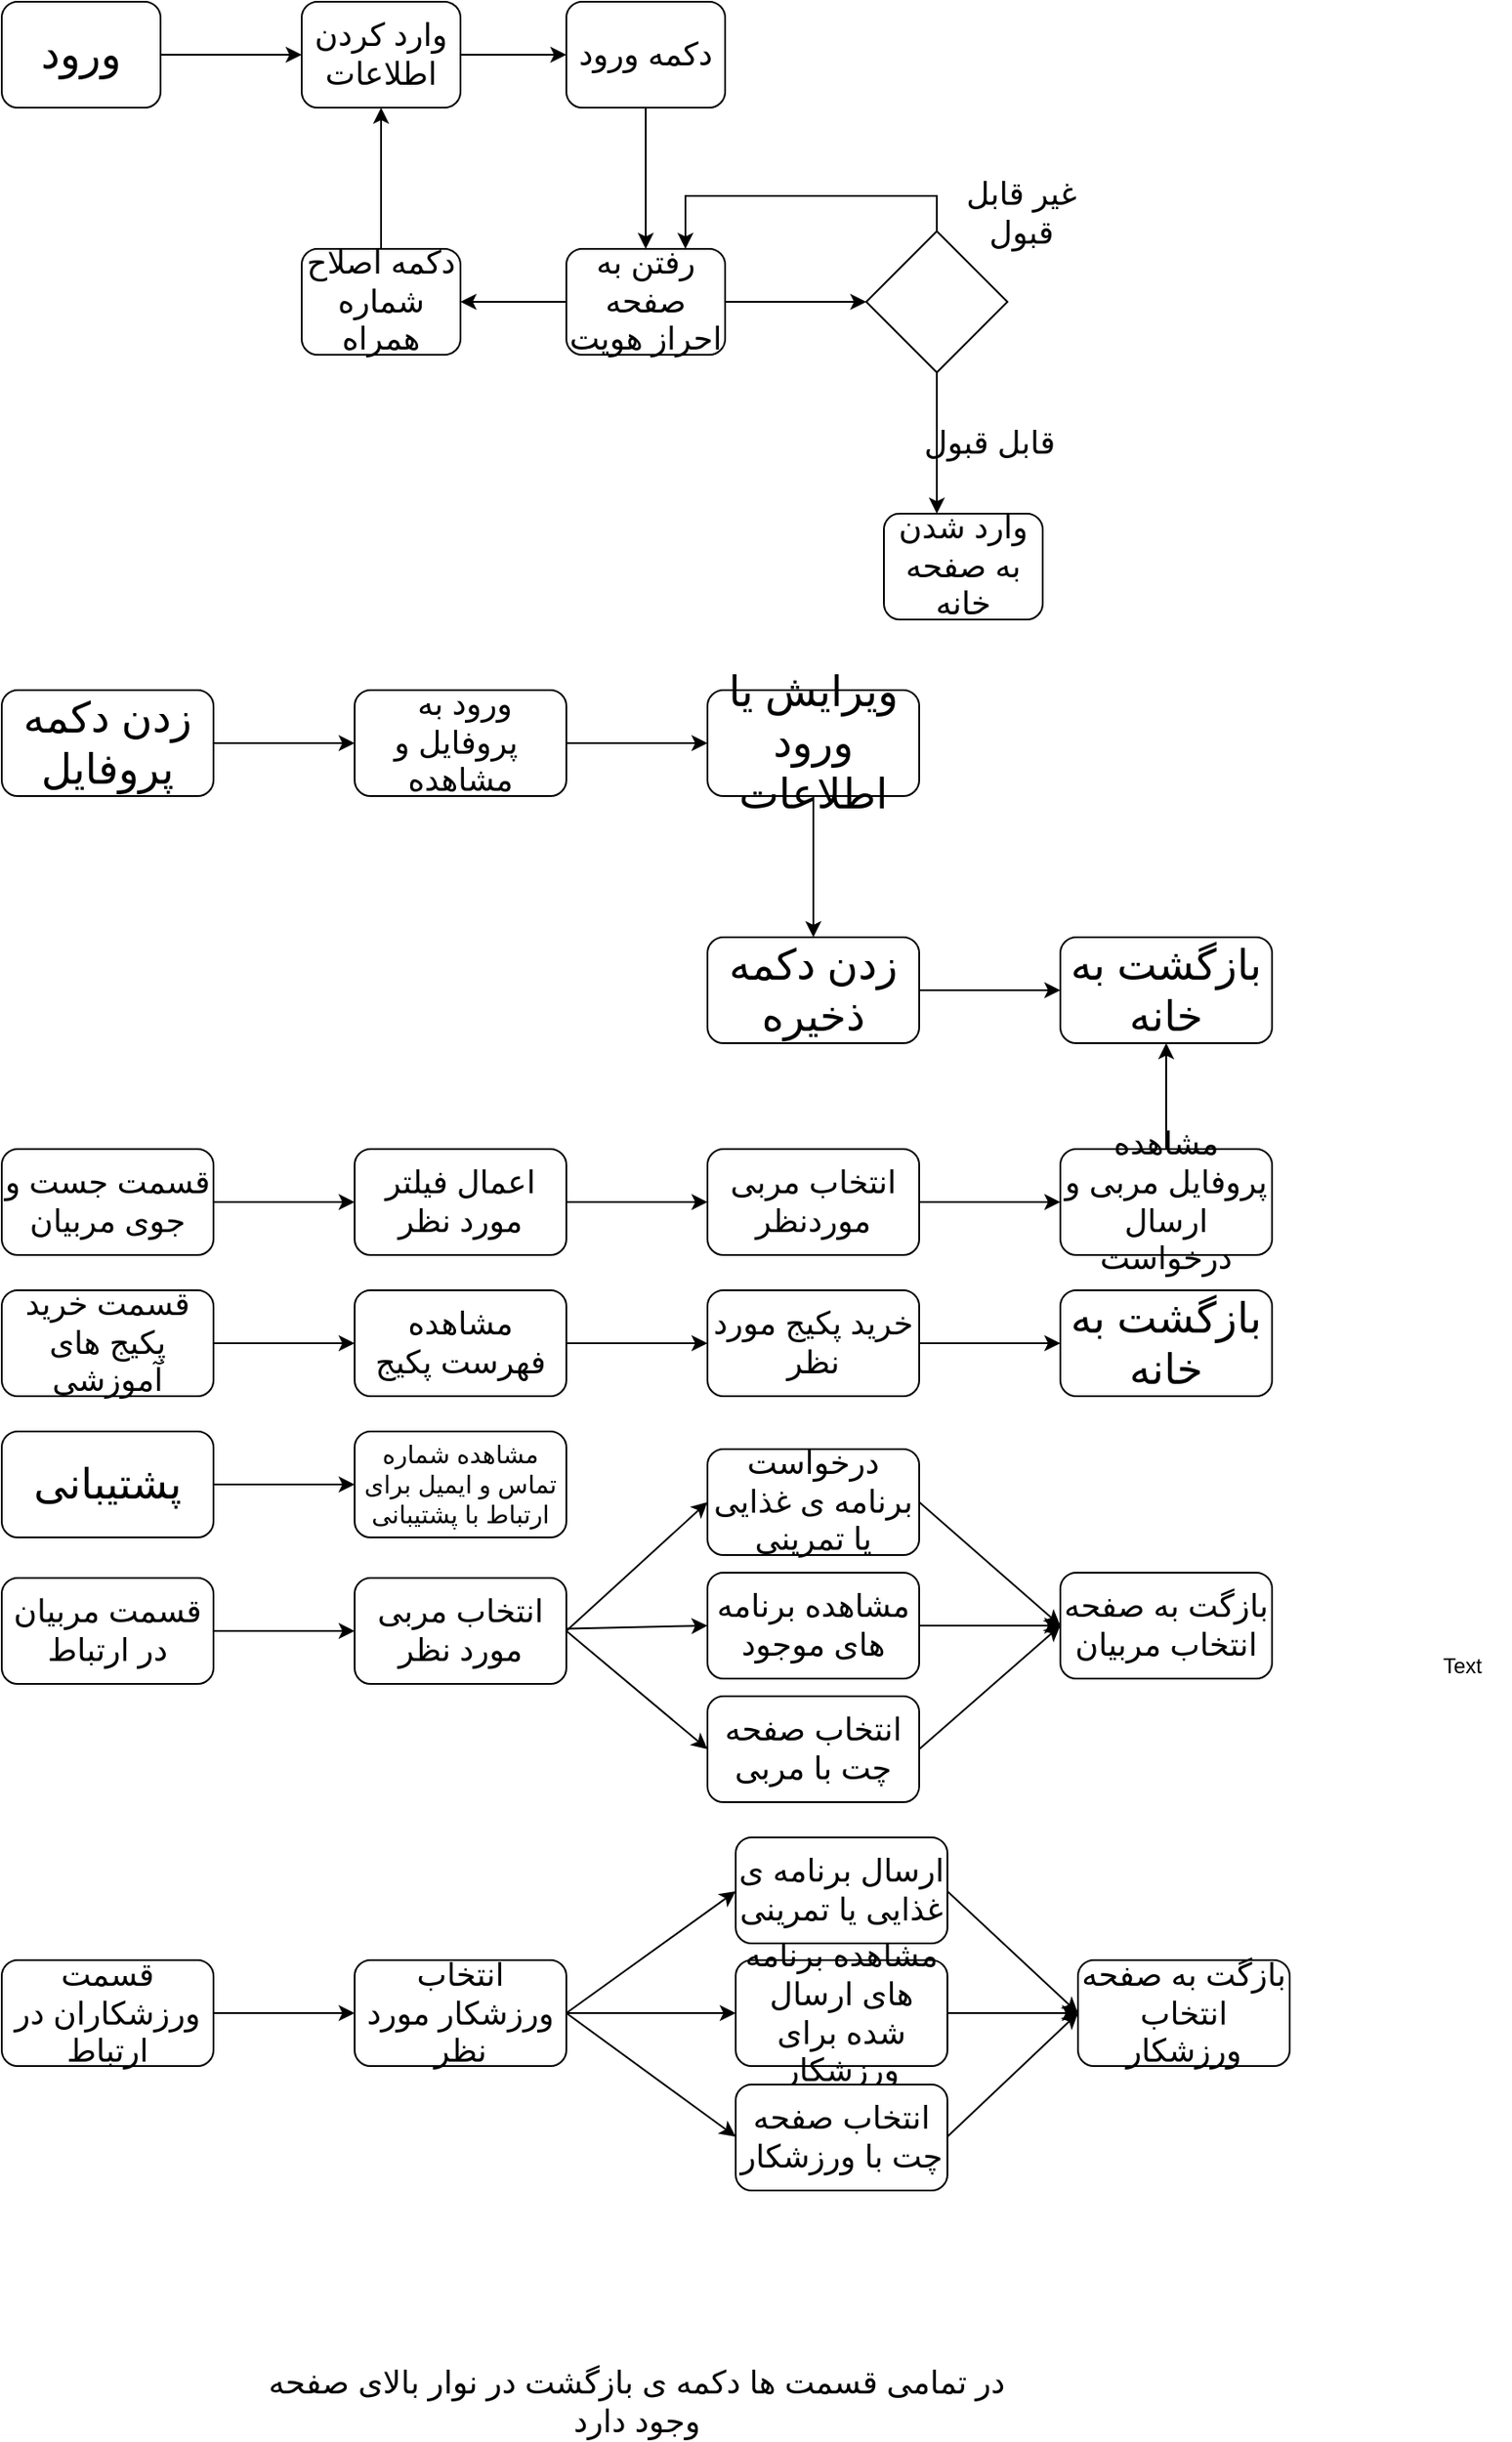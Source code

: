 <mxfile version="12.2.3" type="github" pages="1">
  <diagram id="oXbTCjE5Uj4MqSEyHOLv" name="Page-1">
    <mxGraphModel dx="1024" dy="534" grid="1" gridSize="10" guides="1" tooltips="1" connect="1" arrows="1" fold="1" page="1" pageScale="1" pageWidth="850" pageHeight="1100" math="0" shadow="0">
      <root>
        <mxCell id="0"/>
        <mxCell id="1" parent="0"/>
        <mxCell id="oDJyiGvKNksJAdqZ-109-3" value="" style="edgeStyle=orthogonalEdgeStyle;rounded=0;orthogonalLoop=1;jettySize=auto;html=1;" parent="1" source="oDJyiGvKNksJAdqZ-109-1" target="oDJyiGvKNksJAdqZ-109-2" edge="1">
          <mxGeometry relative="1" as="geometry"/>
        </mxCell>
        <mxCell id="oDJyiGvKNksJAdqZ-109-1" value="&lt;font style=&quot;font-size: 24px&quot;&gt;ورود&lt;/font&gt;" style="rounded=1;whiteSpace=wrap;html=1;" parent="1" vertex="1">
          <mxGeometry x="60" y="60" width="90" height="60" as="geometry"/>
        </mxCell>
        <mxCell id="oDJyiGvKNksJAdqZ-109-5" value="" style="edgeStyle=orthogonalEdgeStyle;rounded=0;orthogonalLoop=1;jettySize=auto;html=1;" parent="1" source="oDJyiGvKNksJAdqZ-109-2" target="oDJyiGvKNksJAdqZ-109-4" edge="1">
          <mxGeometry relative="1" as="geometry"/>
        </mxCell>
        <mxCell id="oDJyiGvKNksJAdqZ-109-2" value="&lt;font style=&quot;font-size: 18px&quot;&gt;وارد کردن اطلاعات&lt;/font&gt;" style="rounded=1;whiteSpace=wrap;html=1;" parent="1" vertex="1">
          <mxGeometry x="230" y="60" width="90" height="60" as="geometry"/>
        </mxCell>
        <mxCell id="oDJyiGvKNksJAdqZ-109-10" value="" style="edgeStyle=orthogonalEdgeStyle;rounded=0;orthogonalLoop=1;jettySize=auto;html=1;" parent="1" source="oDJyiGvKNksJAdqZ-109-4" target="oDJyiGvKNksJAdqZ-109-9" edge="1">
          <mxGeometry relative="1" as="geometry"/>
        </mxCell>
        <mxCell id="oDJyiGvKNksJAdqZ-109-4" value="&lt;font style=&quot;font-size: 18px&quot;&gt;دکمه ورود&lt;/font&gt;" style="rounded=1;whiteSpace=wrap;html=1;" parent="1" vertex="1">
          <mxGeometry x="380" y="60" width="90" height="60" as="geometry"/>
        </mxCell>
        <mxCell id="oDJyiGvKNksJAdqZ-109-12" value="" style="edgeStyle=orthogonalEdgeStyle;rounded=0;orthogonalLoop=1;jettySize=auto;html=1;" parent="1" source="oDJyiGvKNksJAdqZ-109-9" edge="1">
          <mxGeometry relative="1" as="geometry">
            <mxPoint x="550" y="230" as="targetPoint"/>
          </mxGeometry>
        </mxCell>
        <mxCell id="oDJyiGvKNksJAdqZ-109-24" value="" style="edgeStyle=orthogonalEdgeStyle;rounded=0;orthogonalLoop=1;jettySize=auto;html=1;" parent="1" source="oDJyiGvKNksJAdqZ-109-9" target="oDJyiGvKNksJAdqZ-109-23" edge="1">
          <mxGeometry relative="1" as="geometry"/>
        </mxCell>
        <mxCell id="oDJyiGvKNksJAdqZ-109-9" value="&lt;font style=&quot;font-size: 18px&quot;&gt;رفتن به صفحه احراز هویت&lt;/font&gt;" style="rounded=1;whiteSpace=wrap;html=1;" parent="1" vertex="1">
          <mxGeometry x="380" y="200" width="90" height="60" as="geometry"/>
        </mxCell>
        <mxCell id="oDJyiGvKNksJAdqZ-109-25" value="" style="edgeStyle=orthogonalEdgeStyle;rounded=0;orthogonalLoop=1;jettySize=auto;html=1;" parent="1" source="oDJyiGvKNksJAdqZ-109-23" target="oDJyiGvKNksJAdqZ-109-2" edge="1">
          <mxGeometry relative="1" as="geometry"/>
        </mxCell>
        <mxCell id="oDJyiGvKNksJAdqZ-109-23" value="&lt;span style=&quot;font-size: 18px&quot;&gt;دکمه اصلاح شماره همراه&lt;/span&gt;" style="rounded=1;whiteSpace=wrap;html=1;" parent="1" vertex="1">
          <mxGeometry x="230" y="200" width="90" height="60" as="geometry"/>
        </mxCell>
        <mxCell id="oDJyiGvKNksJAdqZ-109-16" value="" style="edgeStyle=orthogonalEdgeStyle;rounded=0;orthogonalLoop=1;jettySize=auto;html=1;" parent="1" source="oDJyiGvKNksJAdqZ-109-13" edge="1">
          <mxGeometry relative="1" as="geometry">
            <mxPoint x="590" y="350" as="targetPoint"/>
          </mxGeometry>
        </mxCell>
        <mxCell id="oDJyiGvKNksJAdqZ-109-21" style="edgeStyle=orthogonalEdgeStyle;rounded=0;orthogonalLoop=1;jettySize=auto;html=1;exitX=0.5;exitY=0;exitDx=0;exitDy=0;entryX=0.75;entryY=0;entryDx=0;entryDy=0;" parent="1" source="oDJyiGvKNksJAdqZ-109-13" target="oDJyiGvKNksJAdqZ-109-9" edge="1">
          <mxGeometry relative="1" as="geometry"/>
        </mxCell>
        <mxCell id="oDJyiGvKNksJAdqZ-109-13" value="" style="rhombus;whiteSpace=wrap;html=1;" parent="1" vertex="1">
          <mxGeometry x="550" y="190" width="80" height="80" as="geometry"/>
        </mxCell>
        <mxCell id="oDJyiGvKNksJAdqZ-109-17" value="&lt;font style=&quot;font-size: 18px&quot;&gt;وارد شدن به صفحه خانه&lt;/font&gt;" style="rounded=1;whiteSpace=wrap;html=1;" parent="1" vertex="1">
          <mxGeometry x="560" y="350" width="90" height="60" as="geometry"/>
        </mxCell>
        <mxCell id="oDJyiGvKNksJAdqZ-109-19" value="&lt;font style=&quot;font-size: 18px&quot;&gt;قابل قبول&lt;/font&gt;" style="text;html=1;strokeColor=none;fillColor=none;align=center;verticalAlign=middle;whiteSpace=wrap;rounded=0;" parent="1" vertex="1">
          <mxGeometry x="580" y="290" width="80" height="40" as="geometry"/>
        </mxCell>
        <mxCell id="oDJyiGvKNksJAdqZ-109-26" value="&lt;font style=&quot;font-size: 18px&quot;&gt;غیر قابل قبول&lt;/font&gt;" style="text;html=1;strokeColor=none;fillColor=none;align=center;verticalAlign=middle;whiteSpace=wrap;rounded=0;" parent="1" vertex="1">
          <mxGeometry x="596" y="170" width="84" height="20" as="geometry"/>
        </mxCell>
        <mxCell id="oDJyiGvKNksJAdqZ-109-29" value="" style="edgeStyle=orthogonalEdgeStyle;rounded=0;orthogonalLoop=1;jettySize=auto;html=1;" parent="1" source="oDJyiGvKNksJAdqZ-109-27" target="oDJyiGvKNksJAdqZ-109-28" edge="1">
          <mxGeometry relative="1" as="geometry"/>
        </mxCell>
        <mxCell id="oDJyiGvKNksJAdqZ-109-27" value="&lt;font style=&quot;font-size: 24px&quot;&gt;زدن دکمه پروفایل&lt;/font&gt;" style="rounded=1;whiteSpace=wrap;html=1;" parent="1" vertex="1">
          <mxGeometry x="60" y="450" width="120" height="60" as="geometry"/>
        </mxCell>
        <mxCell id="oDJyiGvKNksJAdqZ-109-31" value="" style="edgeStyle=orthogonalEdgeStyle;rounded=0;orthogonalLoop=1;jettySize=auto;html=1;" parent="1" source="oDJyiGvKNksJAdqZ-109-28" target="oDJyiGvKNksJAdqZ-109-30" edge="1">
          <mxGeometry relative="1" as="geometry"/>
        </mxCell>
        <mxCell id="oDJyiGvKNksJAdqZ-109-28" value="&lt;font style=&quot;font-size: 18px&quot;&gt;ورود به&amp;nbsp; &amp;nbsp;پروفایل و مشاهده&lt;/font&gt;" style="rounded=1;whiteSpace=wrap;html=1;" parent="1" vertex="1">
          <mxGeometry x="260" y="450" width="120" height="60" as="geometry"/>
        </mxCell>
        <mxCell id="oDJyiGvKNksJAdqZ-109-33" value="" style="edgeStyle=orthogonalEdgeStyle;rounded=0;orthogonalLoop=1;jettySize=auto;html=1;" parent="1" source="oDJyiGvKNksJAdqZ-109-30" target="oDJyiGvKNksJAdqZ-109-32" edge="1">
          <mxGeometry relative="1" as="geometry"/>
        </mxCell>
        <mxCell id="oDJyiGvKNksJAdqZ-109-30" value="&lt;span style=&quot;font-size: 24px&quot;&gt;ویرایش یا ورود اطلاعات&lt;/span&gt;" style="rounded=1;whiteSpace=wrap;html=1;" parent="1" vertex="1">
          <mxGeometry x="460" y="450" width="120" height="60" as="geometry"/>
        </mxCell>
        <mxCell id="oDJyiGvKNksJAdqZ-109-37" value="" style="edgeStyle=orthogonalEdgeStyle;rounded=0;orthogonalLoop=1;jettySize=auto;html=1;" parent="1" source="oDJyiGvKNksJAdqZ-109-32" target="oDJyiGvKNksJAdqZ-109-34" edge="1">
          <mxGeometry relative="1" as="geometry"/>
        </mxCell>
        <mxCell id="oDJyiGvKNksJAdqZ-109-32" value="&lt;span style=&quot;font-size: 24px&quot;&gt;زدن دکمه ذخیره&lt;/span&gt;" style="rounded=1;whiteSpace=wrap;html=1;" parent="1" vertex="1">
          <mxGeometry x="460" y="590" width="120" height="60" as="geometry"/>
        </mxCell>
        <mxCell id="oDJyiGvKNksJAdqZ-109-34" value="&lt;span style=&quot;font-size: 24px&quot;&gt;بازگشت به خانه&lt;/span&gt;" style="rounded=1;whiteSpace=wrap;html=1;" parent="1" vertex="1">
          <mxGeometry x="660" y="590" width="120" height="60" as="geometry"/>
        </mxCell>
        <mxCell id="oDJyiGvKNksJAdqZ-109-40" value="&lt;font style=&quot;font-size: 18px&quot;&gt;قسمت جست و جوی مربیان&lt;/font&gt;" style="rounded=1;whiteSpace=wrap;html=1;" parent="1" vertex="1">
          <mxGeometry x="60" y="710" width="120" height="60" as="geometry"/>
        </mxCell>
        <mxCell id="LmS2wzPe93842zk3-h6x-1" value="&lt;font style=&quot;font-size: 18px&quot;&gt;اعمال فیلتر مورد نظر&lt;/font&gt;" style="rounded=1;whiteSpace=wrap;html=1;" parent="1" vertex="1">
          <mxGeometry x="260" y="710" width="120" height="60" as="geometry"/>
        </mxCell>
        <mxCell id="LmS2wzPe93842zk3-h6x-4" value="" style="endArrow=classic;html=1;exitX=1;exitY=0.5;exitDx=0;exitDy=0;entryX=0;entryY=0.5;entryDx=0;entryDy=0;" parent="1" source="oDJyiGvKNksJAdqZ-109-40" target="LmS2wzPe93842zk3-h6x-1" edge="1">
          <mxGeometry width="50" height="50" relative="1" as="geometry">
            <mxPoint x="60" y="840" as="sourcePoint"/>
            <mxPoint x="110" y="790" as="targetPoint"/>
          </mxGeometry>
        </mxCell>
        <mxCell id="LmS2wzPe93842zk3-h6x-5" value="&lt;font style=&quot;font-size: 18px&quot;&gt;انتخاب مربی موردنظر&lt;/font&gt;" style="rounded=1;whiteSpace=wrap;html=1;" parent="1" vertex="1">
          <mxGeometry x="460" y="710" width="120" height="60" as="geometry"/>
        </mxCell>
        <mxCell id="LmS2wzPe93842zk3-h6x-6" value="" style="endArrow=classic;html=1;exitX=1;exitY=0.5;exitDx=0;exitDy=0;entryX=0;entryY=0.5;entryDx=0;entryDy=0;" parent="1" source="LmS2wzPe93842zk3-h6x-1" target="LmS2wzPe93842zk3-h6x-5" edge="1">
          <mxGeometry width="50" height="50" relative="1" as="geometry">
            <mxPoint x="60" y="840" as="sourcePoint"/>
            <mxPoint x="110" y="790" as="targetPoint"/>
          </mxGeometry>
        </mxCell>
        <mxCell id="LmS2wzPe93842zk3-h6x-7" value="&lt;font style=&quot;font-size: 18px&quot;&gt;مشاهده پروفایل مربی و ارسال درخواست&lt;/font&gt;" style="rounded=1;whiteSpace=wrap;html=1;" parent="1" vertex="1">
          <mxGeometry x="660" y="710" width="120" height="60" as="geometry"/>
        </mxCell>
        <mxCell id="LmS2wzPe93842zk3-h6x-8" value="" style="endArrow=classic;html=1;exitX=1;exitY=0.5;exitDx=0;exitDy=0;entryX=0;entryY=0.5;entryDx=0;entryDy=0;" parent="1" source="LmS2wzPe93842zk3-h6x-5" target="LmS2wzPe93842zk3-h6x-7" edge="1">
          <mxGeometry width="50" height="50" relative="1" as="geometry">
            <mxPoint x="60" y="840" as="sourcePoint"/>
            <mxPoint x="110" y="790" as="targetPoint"/>
          </mxGeometry>
        </mxCell>
        <mxCell id="LmS2wzPe93842zk3-h6x-9" value="&lt;font style=&quot;font-size: 18px&quot;&gt;قسمت خرید پکیج های آموزشی&lt;/font&gt;" style="rounded=1;whiteSpace=wrap;html=1;" parent="1" vertex="1">
          <mxGeometry x="60" y="790" width="120" height="60" as="geometry"/>
        </mxCell>
        <mxCell id="LmS2wzPe93842zk3-h6x-10" value="&lt;font style=&quot;font-size: 18px&quot;&gt;مشاهده فهرست پکیج&lt;/font&gt;" style="rounded=1;whiteSpace=wrap;html=1;" parent="1" vertex="1">
          <mxGeometry x="260" y="790" width="120" height="60" as="geometry"/>
        </mxCell>
        <mxCell id="LmS2wzPe93842zk3-h6x-11" value="&lt;font style=&quot;font-size: 18px&quot;&gt;خرید پکیج مورد نظر&lt;/font&gt;" style="rounded=1;whiteSpace=wrap;html=1;" parent="1" vertex="1">
          <mxGeometry x="460" y="790" width="120" height="60" as="geometry"/>
        </mxCell>
        <mxCell id="LmS2wzPe93842zk3-h6x-12" value="" style="endArrow=classic;html=1;exitX=1;exitY=0.5;exitDx=0;exitDy=0;entryX=0;entryY=0.5;entryDx=0;entryDy=0;" parent="1" source="LmS2wzPe93842zk3-h6x-10" target="LmS2wzPe93842zk3-h6x-11" edge="1">
          <mxGeometry width="50" height="50" relative="1" as="geometry">
            <mxPoint x="390" y="850" as="sourcePoint"/>
            <mxPoint x="440" y="800" as="targetPoint"/>
          </mxGeometry>
        </mxCell>
        <mxCell id="LmS2wzPe93842zk3-h6x-13" value="" style="endArrow=classic;html=1;exitX=1;exitY=0.5;exitDx=0;exitDy=0;entryX=0;entryY=0.5;entryDx=0;entryDy=0;" parent="1" source="LmS2wzPe93842zk3-h6x-9" target="LmS2wzPe93842zk3-h6x-10" edge="1">
          <mxGeometry width="50" height="50" relative="1" as="geometry">
            <mxPoint x="190" y="850" as="sourcePoint"/>
            <mxPoint x="240" y="800" as="targetPoint"/>
          </mxGeometry>
        </mxCell>
        <mxCell id="LmS2wzPe93842zk3-h6x-15" value="Text" style="text;html=1;resizable=0;points=[];autosize=1;align=left;verticalAlign=top;spacingTop=-4;" parent="1" vertex="1">
          <mxGeometry x="875" y="993" width="40" height="20" as="geometry"/>
        </mxCell>
        <mxCell id="LmS2wzPe93842zk3-h6x-17" value="" style="endArrow=classic;html=1;exitX=0.5;exitY=0;exitDx=0;exitDy=0;entryX=0.5;entryY=1;entryDx=0;entryDy=0;" parent="1" source="LmS2wzPe93842zk3-h6x-7" target="oDJyiGvKNksJAdqZ-109-34" edge="1">
          <mxGeometry width="50" height="50" relative="1" as="geometry">
            <mxPoint x="700" y="710" as="sourcePoint"/>
            <mxPoint x="750" y="660" as="targetPoint"/>
          </mxGeometry>
        </mxCell>
        <mxCell id="LmS2wzPe93842zk3-h6x-18" value="&lt;span style=&quot;font-size: 24px ; text-align: left&quot;&gt;بازگشت به خانه&lt;/span&gt;" style="rounded=1;whiteSpace=wrap;html=1;" parent="1" vertex="1">
          <mxGeometry x="660" y="790" width="120" height="60" as="geometry"/>
        </mxCell>
        <mxCell id="LmS2wzPe93842zk3-h6x-20" value="" style="endArrow=classic;html=1;exitX=1;exitY=0.5;exitDx=0;exitDy=0;entryX=0;entryY=0.5;entryDx=0;entryDy=0;" parent="1" source="LmS2wzPe93842zk3-h6x-11" target="LmS2wzPe93842zk3-h6x-18" edge="1">
          <mxGeometry width="50" height="50" relative="1" as="geometry">
            <mxPoint x="600" y="850" as="sourcePoint"/>
            <mxPoint x="650" y="800" as="targetPoint"/>
          </mxGeometry>
        </mxCell>
        <mxCell id="53qtXwluRo6baSssdEay-1" value="&lt;font style=&quot;font-size: 24px&quot;&gt;پشتیبانی&lt;/font&gt;" style="rounded=1;whiteSpace=wrap;html=1;" vertex="1" parent="1">
          <mxGeometry x="60" y="870" width="120" height="60" as="geometry"/>
        </mxCell>
        <mxCell id="53qtXwluRo6baSssdEay-2" value="&lt;font style=&quot;font-size: 14px&quot;&gt;مشاهده شماره تماس و ایمیل برای ارتباط با پشتیبانی&lt;/font&gt;" style="rounded=1;whiteSpace=wrap;html=1;" vertex="1" parent="1">
          <mxGeometry x="260" y="870" width="120" height="60" as="geometry"/>
        </mxCell>
        <mxCell id="53qtXwluRo6baSssdEay-3" value="" style="endArrow=classic;html=1;exitX=1;exitY=0.5;exitDx=0;exitDy=0;entryX=0;entryY=0.5;entryDx=0;entryDy=0;" edge="1" parent="1" source="53qtXwluRo6baSssdEay-1" target="53qtXwluRo6baSssdEay-2">
          <mxGeometry width="50" height="50" relative="1" as="geometry">
            <mxPoint x="190" y="930" as="sourcePoint"/>
            <mxPoint x="240" y="880" as="targetPoint"/>
          </mxGeometry>
        </mxCell>
        <mxCell id="53qtXwluRo6baSssdEay-4" value="&lt;font style=&quot;font-size: 18px&quot;&gt;قسمت مربیان در ارتباط&lt;/font&gt;" style="rounded=1;whiteSpace=wrap;html=1;" vertex="1" parent="1">
          <mxGeometry x="60" y="953" width="120" height="60" as="geometry"/>
        </mxCell>
        <mxCell id="53qtXwluRo6baSssdEay-5" value="&lt;font style=&quot;font-size: 18px&quot;&gt;انتخاب مربی مورد نظر&lt;/font&gt;" style="rounded=1;whiteSpace=wrap;html=1;" vertex="1" parent="1">
          <mxGeometry x="260" y="953" width="120" height="60" as="geometry"/>
        </mxCell>
        <mxCell id="53qtXwluRo6baSssdEay-6" value="&lt;font style=&quot;font-size: 18px&quot;&gt;درخواست برنامه ی غذایی یا تمرینی&lt;/font&gt;" style="rounded=1;whiteSpace=wrap;html=1;" vertex="1" parent="1">
          <mxGeometry x="460" y="880" width="120" height="60" as="geometry"/>
        </mxCell>
        <mxCell id="53qtXwluRo6baSssdEay-7" value="&lt;font style=&quot;font-size: 18px&quot;&gt;مشاهده برنامه های موجود&lt;/font&gt;" style="rounded=1;whiteSpace=wrap;html=1;" vertex="1" parent="1">
          <mxGeometry x="460" y="950" width="120" height="60" as="geometry"/>
        </mxCell>
        <mxCell id="53qtXwluRo6baSssdEay-8" value="&lt;font style=&quot;font-size: 18px&quot;&gt;انتخاب صفحه چت با مربی&lt;/font&gt;" style="rounded=1;whiteSpace=wrap;html=1;" vertex="1" parent="1">
          <mxGeometry x="460" y="1020" width="120" height="60" as="geometry"/>
        </mxCell>
        <mxCell id="53qtXwluRo6baSssdEay-9" value="" style="endArrow=classic;html=1;exitX=1;exitY=0.5;exitDx=0;exitDy=0;entryX=0;entryY=0.5;entryDx=0;entryDy=0;" edge="1" parent="1" source="53qtXwluRo6baSssdEay-5" target="53qtXwluRo6baSssdEay-6">
          <mxGeometry width="50" height="50" relative="1" as="geometry">
            <mxPoint x="400" y="1000" as="sourcePoint"/>
            <mxPoint x="450" y="950" as="targetPoint"/>
          </mxGeometry>
        </mxCell>
        <mxCell id="53qtXwluRo6baSssdEay-10" value="" style="endArrow=classic;html=1;entryX=0;entryY=0.5;entryDx=0;entryDy=0;" edge="1" parent="1" source="53qtXwluRo6baSssdEay-5" target="53qtXwluRo6baSssdEay-7">
          <mxGeometry width="50" height="50" relative="1" as="geometry">
            <mxPoint x="380" y="1033" as="sourcePoint"/>
            <mxPoint x="450.711" y="983" as="targetPoint"/>
          </mxGeometry>
        </mxCell>
        <mxCell id="53qtXwluRo6baSssdEay-11" value="" style="endArrow=classic;html=1;exitX=1;exitY=0.5;exitDx=0;exitDy=0;entryX=0;entryY=0.5;entryDx=0;entryDy=0;" edge="1" parent="1" source="53qtXwluRo6baSssdEay-5" target="53qtXwluRo6baSssdEay-8">
          <mxGeometry width="50" height="50" relative="1" as="geometry">
            <mxPoint x="390" y="1050" as="sourcePoint"/>
            <mxPoint x="440" y="1000" as="targetPoint"/>
          </mxGeometry>
        </mxCell>
        <mxCell id="53qtXwluRo6baSssdEay-12" value="&lt;font style=&quot;font-size: 18px&quot;&gt;بازگت به صفحه انتخاب مربیان&lt;/font&gt;" style="rounded=1;whiteSpace=wrap;html=1;" vertex="1" parent="1">
          <mxGeometry x="660" y="950" width="120" height="60" as="geometry"/>
        </mxCell>
        <mxCell id="53qtXwluRo6baSssdEay-13" value="" style="endArrow=classic;html=1;entryX=0;entryY=0.5;entryDx=0;entryDy=0;" edge="1" parent="1" target="53qtXwluRo6baSssdEay-12">
          <mxGeometry width="50" height="50" relative="1" as="geometry">
            <mxPoint x="580" y="980" as="sourcePoint"/>
            <mxPoint x="630" y="930" as="targetPoint"/>
          </mxGeometry>
        </mxCell>
        <mxCell id="53qtXwluRo6baSssdEay-14" value="" style="endArrow=classic;html=1;exitX=1;exitY=0.5;exitDx=0;exitDy=0;entryX=0;entryY=0.5;entryDx=0;entryDy=0;" edge="1" parent="1" source="53qtXwluRo6baSssdEay-8" target="53qtXwluRo6baSssdEay-12">
          <mxGeometry width="50" height="50" relative="1" as="geometry">
            <mxPoint x="580" y="1070" as="sourcePoint"/>
            <mxPoint x="630" y="1020" as="targetPoint"/>
          </mxGeometry>
        </mxCell>
        <mxCell id="53qtXwluRo6baSssdEay-15" value="" style="endArrow=classic;html=1;exitX=1;exitY=0.5;exitDx=0;exitDy=0;entryX=0;entryY=0.5;entryDx=0;entryDy=0;" edge="1" parent="1" source="53qtXwluRo6baSssdEay-6" target="53qtXwluRo6baSssdEay-12">
          <mxGeometry width="50" height="50" relative="1" as="geometry">
            <mxPoint x="610" y="930" as="sourcePoint"/>
            <mxPoint x="660" y="880" as="targetPoint"/>
          </mxGeometry>
        </mxCell>
        <mxCell id="53qtXwluRo6baSssdEay-16" value="" style="endArrow=classic;html=1;entryX=0;entryY=0.5;entryDx=0;entryDy=0;exitX=1;exitY=0.5;exitDx=0;exitDy=0;" edge="1" parent="1" source="53qtXwluRo6baSssdEay-4" target="53qtXwluRo6baSssdEay-5">
          <mxGeometry width="50" height="50" relative="1" as="geometry">
            <mxPoint x="200" y="1000" as="sourcePoint"/>
            <mxPoint x="230" y="930" as="targetPoint"/>
          </mxGeometry>
        </mxCell>
        <mxCell id="53qtXwluRo6baSssdEay-21" value="&lt;font style=&quot;font-size: 18px&quot;&gt;قسمت ورزشکاران در ارتباط&lt;/font&gt;" style="rounded=1;whiteSpace=wrap;html=1;" vertex="1" parent="1">
          <mxGeometry x="60" y="1169.5" width="120" height="60" as="geometry"/>
        </mxCell>
        <mxCell id="53qtXwluRo6baSssdEay-22" value="&lt;font style=&quot;font-size: 18px&quot;&gt;انتخاب ورزشکار مورد نظر&lt;/font&gt;" style="rounded=1;whiteSpace=wrap;html=1;" vertex="1" parent="1">
          <mxGeometry x="260" y="1169.5" width="120" height="60" as="geometry"/>
        </mxCell>
        <mxCell id="53qtXwluRo6baSssdEay-23" value="&lt;font style=&quot;font-size: 18px&quot;&gt;ارسال برنامه ی غذایی یا تمرینی&lt;/font&gt;" style="rounded=1;whiteSpace=wrap;html=1;" vertex="1" parent="1">
          <mxGeometry x="476" y="1100" width="120" height="60" as="geometry"/>
        </mxCell>
        <mxCell id="53qtXwluRo6baSssdEay-24" value="&lt;font style=&quot;font-size: 18px&quot;&gt;مشاهده برنامه های ارسال شده برای ورزشکار&lt;/font&gt;" style="rounded=1;whiteSpace=wrap;html=1;" vertex="1" parent="1">
          <mxGeometry x="476" y="1169.5" width="120" height="60" as="geometry"/>
        </mxCell>
        <mxCell id="53qtXwluRo6baSssdEay-25" value="&lt;font style=&quot;font-size: 18px&quot;&gt;انتخاب صفحه چت با ورزشکار&lt;/font&gt;" style="rounded=1;whiteSpace=wrap;html=1;" vertex="1" parent="1">
          <mxGeometry x="476" y="1240" width="120" height="60" as="geometry"/>
        </mxCell>
        <mxCell id="53qtXwluRo6baSssdEay-26" value="" style="endArrow=classic;html=1;exitX=1;exitY=0.5;exitDx=0;exitDy=0;entryX=0;entryY=0.5;entryDx=0;entryDy=0;" edge="1" parent="1" source="53qtXwluRo6baSssdEay-22">
          <mxGeometry width="50" height="50" relative="1" as="geometry">
            <mxPoint x="410" y="1039.5" as="sourcePoint"/>
            <mxPoint x="476" y="1130.5" as="targetPoint"/>
          </mxGeometry>
        </mxCell>
        <mxCell id="53qtXwluRo6baSssdEay-27" value="" style="endArrow=classic;html=1;entryX=0;entryY=0.5;entryDx=0;entryDy=0;" edge="1" parent="1" source="53qtXwluRo6baSssdEay-22" target="53qtXwluRo6baSssdEay-24">
          <mxGeometry width="50" height="50" relative="1" as="geometry">
            <mxPoint x="390" y="1072.5" as="sourcePoint"/>
            <mxPoint x="460.711" y="1022.5" as="targetPoint"/>
          </mxGeometry>
        </mxCell>
        <mxCell id="53qtXwluRo6baSssdEay-28" value="" style="endArrow=classic;html=1;exitX=1;exitY=0.5;exitDx=0;exitDy=0;entryX=0;entryY=0.5;entryDx=0;entryDy=0;" edge="1" parent="1" source="53qtXwluRo6baSssdEay-22">
          <mxGeometry width="50" height="50" relative="1" as="geometry">
            <mxPoint x="400" y="1089.5" as="sourcePoint"/>
            <mxPoint x="476" y="1269.5" as="targetPoint"/>
          </mxGeometry>
        </mxCell>
        <mxCell id="53qtXwluRo6baSssdEay-29" value="&lt;font style=&quot;font-size: 18px&quot;&gt;بازگت به صفحه انتخاب ورزشکار&lt;/font&gt;" style="rounded=1;whiteSpace=wrap;html=1;" vertex="1" parent="1">
          <mxGeometry x="670" y="1169.5" width="120" height="60" as="geometry"/>
        </mxCell>
        <mxCell id="53qtXwluRo6baSssdEay-30" value="" style="endArrow=classic;html=1;entryX=0;entryY=0.5;entryDx=0;entryDy=0;exitX=1;exitY=0.5;exitDx=0;exitDy=0;" edge="1" parent="1" source="53qtXwluRo6baSssdEay-24">
          <mxGeometry width="50" height="50" relative="1" as="geometry">
            <mxPoint x="590" y="1019.5" as="sourcePoint"/>
            <mxPoint x="670" y="1199.5" as="targetPoint"/>
          </mxGeometry>
        </mxCell>
        <mxCell id="53qtXwluRo6baSssdEay-31" value="" style="endArrow=classic;html=1;exitX=1;exitY=0.5;exitDx=0;exitDy=0;entryX=0;entryY=0.5;entryDx=0;entryDy=0;" edge="1" parent="1">
          <mxGeometry width="50" height="50" relative="1" as="geometry">
            <mxPoint x="596" y="1269.5" as="sourcePoint"/>
            <mxPoint x="670" y="1199.5" as="targetPoint"/>
          </mxGeometry>
        </mxCell>
        <mxCell id="53qtXwluRo6baSssdEay-32" value="" style="endArrow=classic;html=1;exitX=1;exitY=0.5;exitDx=0;exitDy=0;entryX=0;entryY=0.5;entryDx=0;entryDy=0;" edge="1" parent="1">
          <mxGeometry width="50" height="50" relative="1" as="geometry">
            <mxPoint x="596" y="1130.5" as="sourcePoint"/>
            <mxPoint x="670" y="1199.5" as="targetPoint"/>
          </mxGeometry>
        </mxCell>
        <mxCell id="53qtXwluRo6baSssdEay-33" value="" style="endArrow=classic;html=1;entryX=0;entryY=0.5;entryDx=0;entryDy=0;exitX=1;exitY=0.5;exitDx=0;exitDy=0;" edge="1" parent="1" source="53qtXwluRo6baSssdEay-21" target="53qtXwluRo6baSssdEay-22">
          <mxGeometry width="50" height="50" relative="1" as="geometry">
            <mxPoint x="210" y="1039.5" as="sourcePoint"/>
            <mxPoint x="240" y="969.5" as="targetPoint"/>
          </mxGeometry>
        </mxCell>
        <mxCell id="53qtXwluRo6baSssdEay-34" value="&lt;font style=&quot;font-size: 18px&quot;&gt;در تمامی قسمت ها دکمه ی بازگشت در نوار بالای صفحه وجود دارد&lt;/font&gt;" style="text;html=1;strokeColor=none;fillColor=none;align=center;verticalAlign=middle;whiteSpace=wrap;rounded=0;" vertex="1" parent="1">
          <mxGeometry x="200" y="1410" width="440" height="20" as="geometry"/>
        </mxCell>
      </root>
    </mxGraphModel>
  </diagram>
</mxfile>
